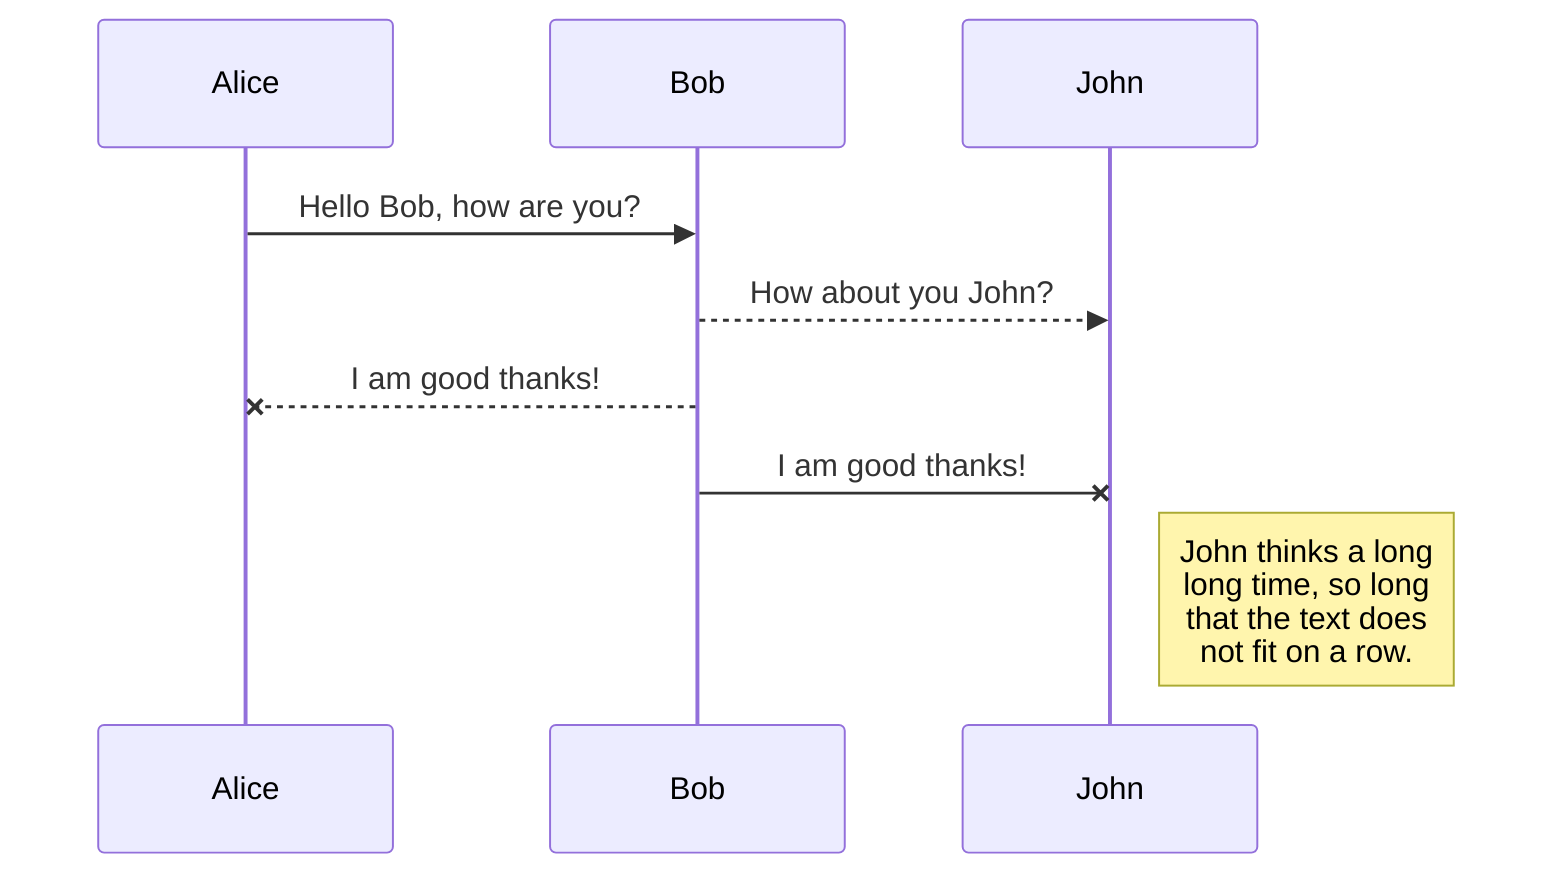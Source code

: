 sequenceDiagram
    Alice->>Bob: Hello Bob, how are you?
    Bob-->>John: How about you John?
    Bob--x Alice: I am good thanks!
    Bob-x John: I am good thanks!
    Note right of John: John thinks a long<br/>long time, so long<br/>that the text does<br/>not fit on a row.